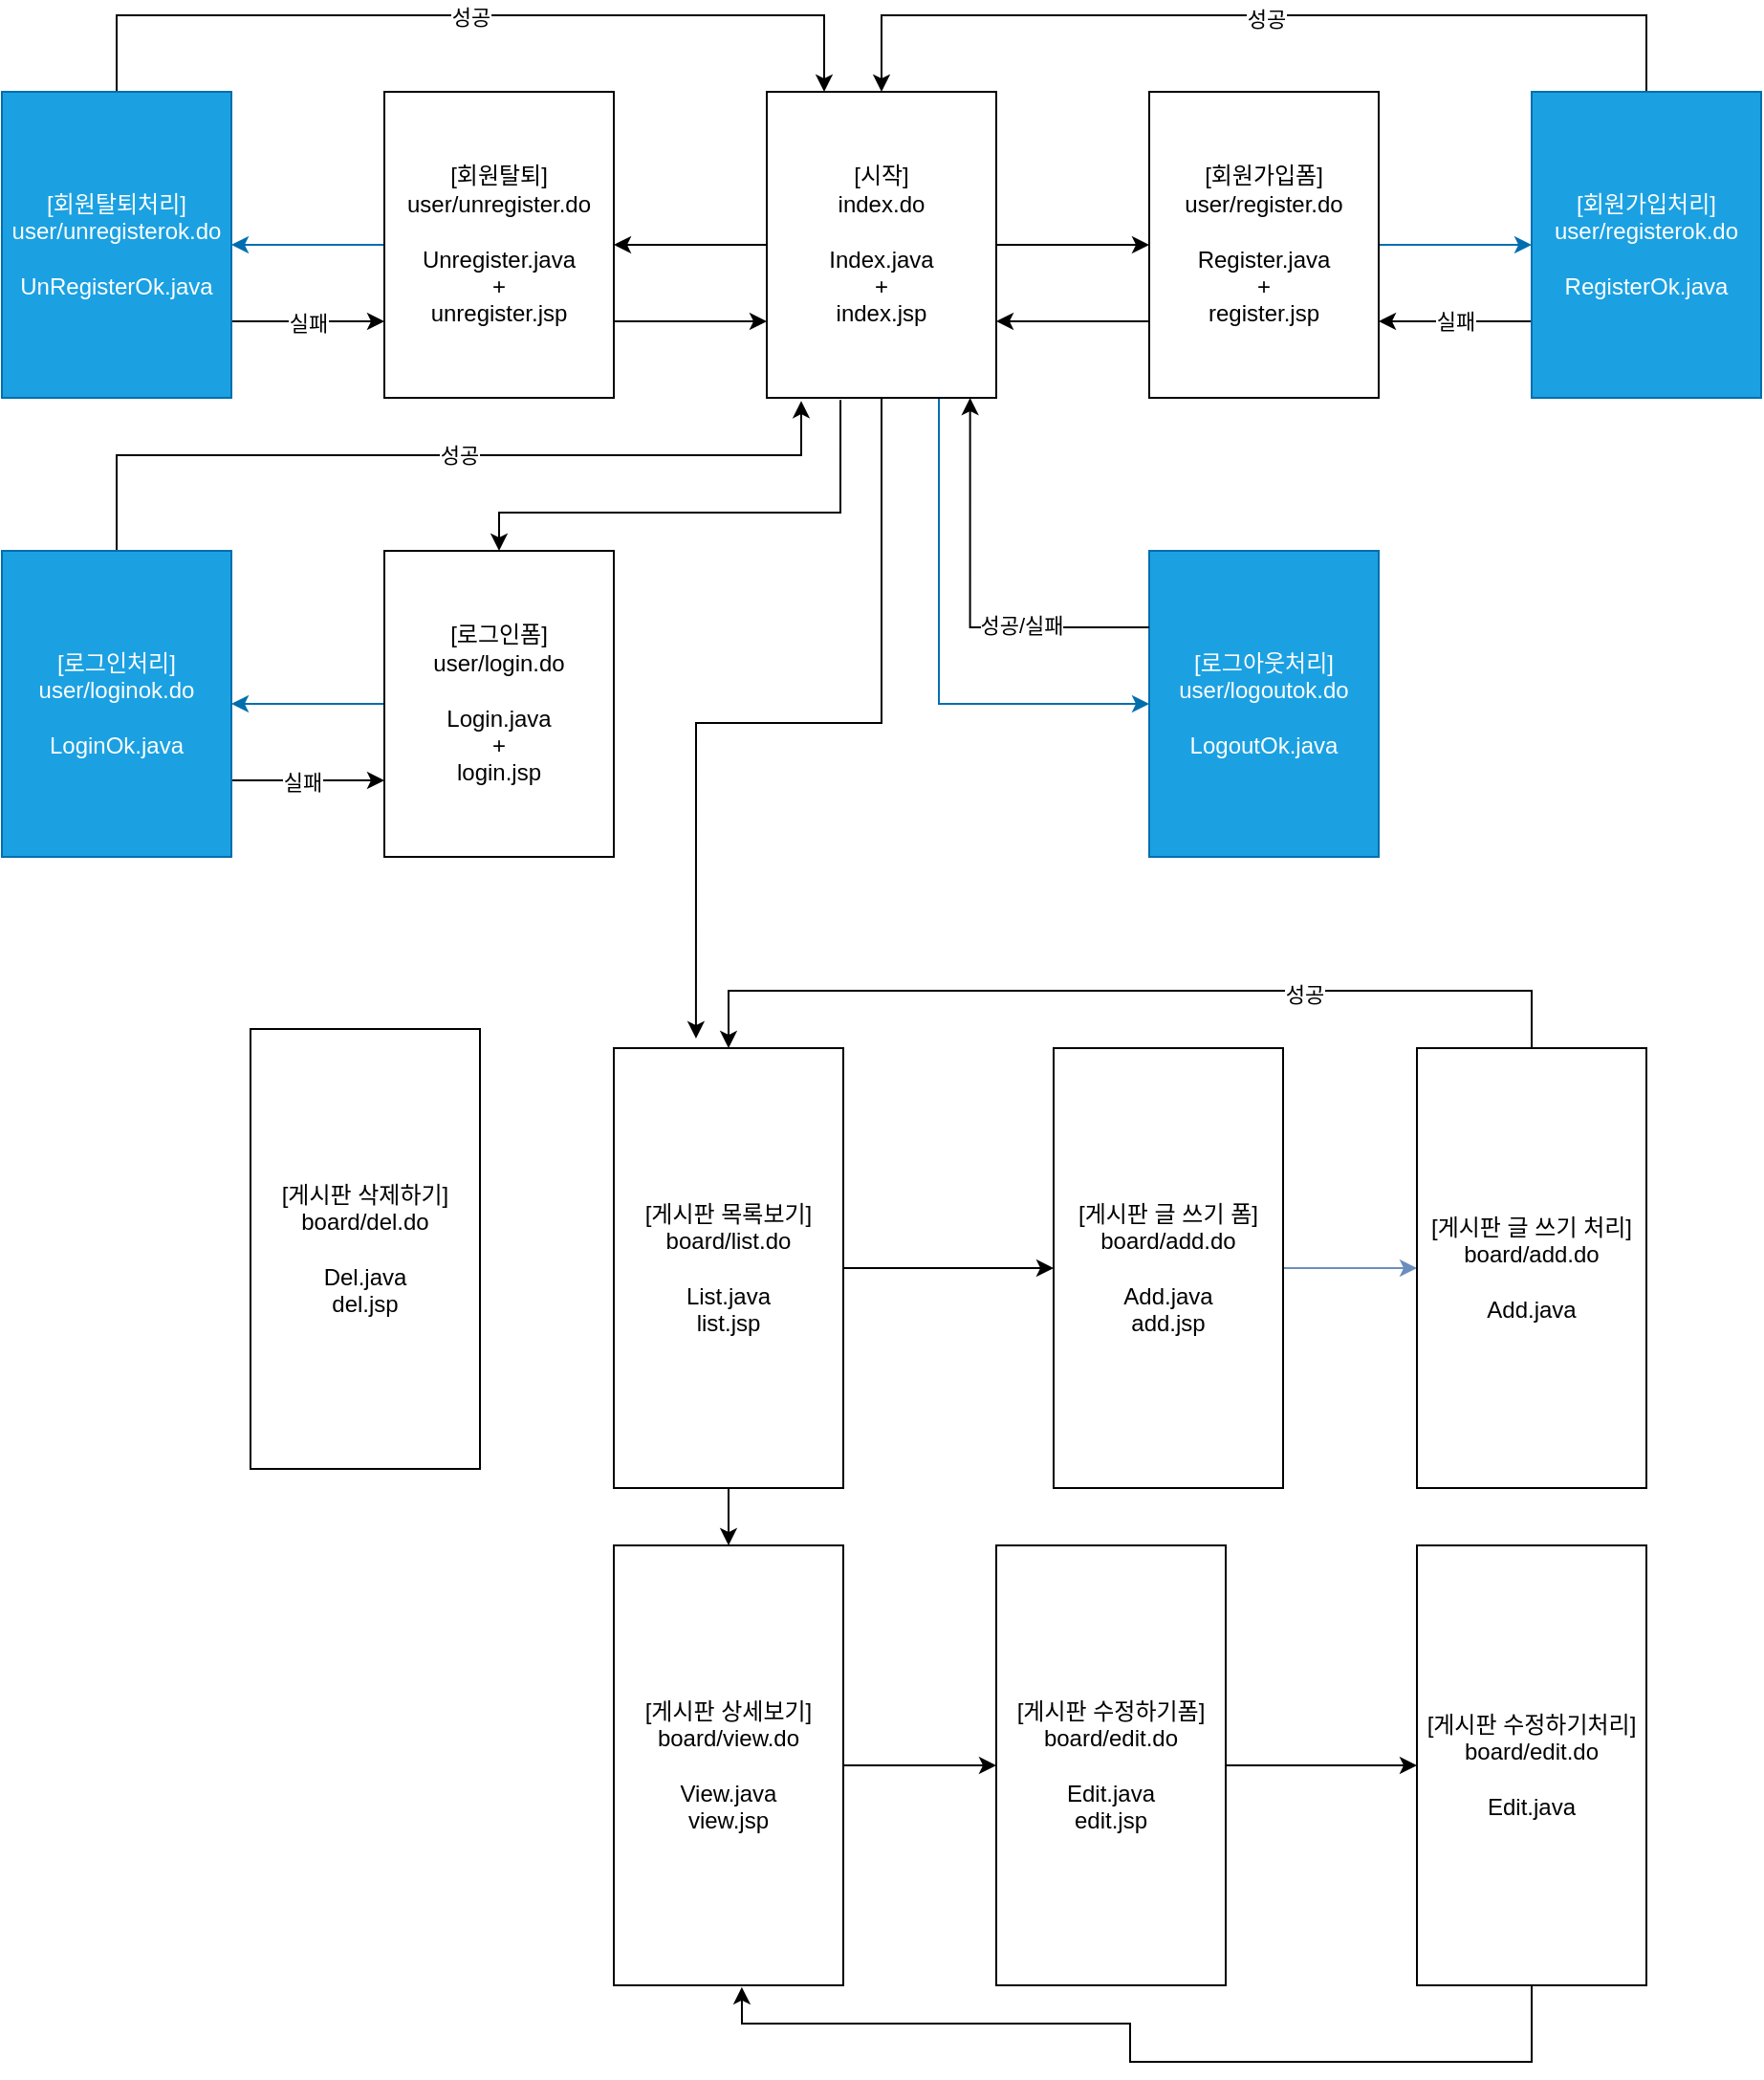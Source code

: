 <mxfile version="24.2.5" type="device">
  <diagram name="페이지-1" id="TaWvOpZKb26jCdmRZGYh">
    <mxGraphModel dx="2261" dy="836" grid="1" gridSize="10" guides="1" tooltips="1" connect="1" arrows="1" fold="1" page="1" pageScale="1" pageWidth="827" pageHeight="1169" math="0" shadow="0">
      <root>
        <mxCell id="0" />
        <mxCell id="1" parent="0" />
        <mxCell id="L_D38SVKSY9WNphwLM6R-3" style="edgeStyle=orthogonalEdgeStyle;rounded=0;orthogonalLoop=1;jettySize=auto;html=1;exitX=1;exitY=0.5;exitDx=0;exitDy=0;entryX=0;entryY=0.5;entryDx=0;entryDy=0;" parent="1" source="L_D38SVKSY9WNphwLM6R-1" target="L_D38SVKSY9WNphwLM6R-2" edge="1">
          <mxGeometry relative="1" as="geometry" />
        </mxCell>
        <mxCell id="L_D38SVKSY9WNphwLM6R-12" style="edgeStyle=orthogonalEdgeStyle;rounded=0;orthogonalLoop=1;jettySize=auto;html=1;exitX=0;exitY=0.5;exitDx=0;exitDy=0;entryX=1;entryY=0.5;entryDx=0;entryDy=0;" parent="1" source="L_D38SVKSY9WNphwLM6R-1" target="L_D38SVKSY9WNphwLM6R-11" edge="1">
          <mxGeometry relative="1" as="geometry" />
        </mxCell>
        <mxCell id="L_D38SVKSY9WNphwLM6R-23" style="edgeStyle=orthogonalEdgeStyle;rounded=0;orthogonalLoop=1;jettySize=auto;html=1;exitX=0.321;exitY=1.007;exitDx=0;exitDy=0;entryX=0.5;entryY=0;entryDx=0;entryDy=0;exitPerimeter=0;" parent="1" source="L_D38SVKSY9WNphwLM6R-1" target="L_D38SVKSY9WNphwLM6R-21" edge="1">
          <mxGeometry relative="1" as="geometry">
            <Array as="points">
              <mxPoint x="319" y="380" />
              <mxPoint x="140" y="380" />
            </Array>
          </mxGeometry>
        </mxCell>
        <mxCell id="L_D38SVKSY9WNphwLM6R-31" style="edgeStyle=orthogonalEdgeStyle;rounded=0;orthogonalLoop=1;jettySize=auto;html=1;exitX=0.75;exitY=1;exitDx=0;exitDy=0;entryX=0;entryY=0.5;entryDx=0;entryDy=0;fillColor=#1ba1e2;strokeColor=#006EAF;" parent="1" source="L_D38SVKSY9WNphwLM6R-1" target="L_D38SVKSY9WNphwLM6R-30" edge="1">
          <mxGeometry relative="1" as="geometry" />
        </mxCell>
        <mxCell id="L_D38SVKSY9WNphwLM6R-1" value="&lt;div&gt;[시작]&lt;/div&gt;&lt;div&gt;index.do&lt;/div&gt;&lt;div&gt;&lt;br&gt;&lt;/div&gt;Index.java&lt;div&gt;+&lt;br&gt;&lt;div&gt;index.jsp&lt;/div&gt;&lt;/div&gt;" style="whiteSpace=wrap;html=1;" parent="1" vertex="1">
          <mxGeometry x="280" y="160" width="120" height="160" as="geometry" />
        </mxCell>
        <mxCell id="L_D38SVKSY9WNphwLM6R-4" style="edgeStyle=orthogonalEdgeStyle;rounded=0;orthogonalLoop=1;jettySize=auto;html=1;exitX=0;exitY=0.75;exitDx=0;exitDy=0;entryX=1;entryY=0.75;entryDx=0;entryDy=0;" parent="1" source="L_D38SVKSY9WNphwLM6R-2" target="L_D38SVKSY9WNphwLM6R-1" edge="1">
          <mxGeometry relative="1" as="geometry" />
        </mxCell>
        <mxCell id="L_D38SVKSY9WNphwLM6R-6" style="edgeStyle=orthogonalEdgeStyle;rounded=0;orthogonalLoop=1;jettySize=auto;html=1;exitX=1;exitY=0.5;exitDx=0;exitDy=0;entryX=0;entryY=0.5;entryDx=0;entryDy=0;fillColor=#1ba1e2;strokeColor=#006EAF;" parent="1" source="L_D38SVKSY9WNphwLM6R-2" target="L_D38SVKSY9WNphwLM6R-5" edge="1">
          <mxGeometry relative="1" as="geometry" />
        </mxCell>
        <mxCell id="L_D38SVKSY9WNphwLM6R-2" value="&lt;div&gt;[회원가입폼]&lt;/div&gt;&lt;div&gt;user/register.do&lt;/div&gt;&lt;div&gt;&lt;br&gt;&lt;/div&gt;Register.java&lt;div&gt;+&lt;br&gt;&lt;div&gt;register.jsp&lt;/div&gt;&lt;/div&gt;" style="whiteSpace=wrap;html=1;" parent="1" vertex="1">
          <mxGeometry x="480" y="160" width="120" height="160" as="geometry" />
        </mxCell>
        <mxCell id="L_D38SVKSY9WNphwLM6R-7" style="edgeStyle=orthogonalEdgeStyle;rounded=0;orthogonalLoop=1;jettySize=auto;html=1;exitX=0;exitY=0.75;exitDx=0;exitDy=0;entryX=1;entryY=0.75;entryDx=0;entryDy=0;" parent="1" source="L_D38SVKSY9WNphwLM6R-5" target="L_D38SVKSY9WNphwLM6R-2" edge="1">
          <mxGeometry relative="1" as="geometry" />
        </mxCell>
        <mxCell id="L_D38SVKSY9WNphwLM6R-8" value="실패" style="edgeLabel;html=1;align=center;verticalAlign=middle;resizable=0;points=[];" parent="L_D38SVKSY9WNphwLM6R-7" vertex="1" connectable="0">
          <mxGeometry relative="1" as="geometry">
            <mxPoint as="offset" />
          </mxGeometry>
        </mxCell>
        <mxCell id="L_D38SVKSY9WNphwLM6R-9" style="edgeStyle=orthogonalEdgeStyle;rounded=0;orthogonalLoop=1;jettySize=auto;html=1;exitX=0.5;exitY=0;exitDx=0;exitDy=0;entryX=0.5;entryY=0;entryDx=0;entryDy=0;" parent="1" source="L_D38SVKSY9WNphwLM6R-5" target="L_D38SVKSY9WNphwLM6R-1" edge="1">
          <mxGeometry relative="1" as="geometry">
            <Array as="points">
              <mxPoint x="740" y="120" />
              <mxPoint x="340" y="120" />
            </Array>
          </mxGeometry>
        </mxCell>
        <mxCell id="L_D38SVKSY9WNphwLM6R-10" value="성공" style="edgeLabel;html=1;align=center;verticalAlign=middle;resizable=0;points=[];" parent="L_D38SVKSY9WNphwLM6R-9" vertex="1" connectable="0">
          <mxGeometry x="-0.002" y="2" relative="1" as="geometry">
            <mxPoint as="offset" />
          </mxGeometry>
        </mxCell>
        <mxCell id="L_D38SVKSY9WNphwLM6R-5" value="&lt;div&gt;[회원가입처리]&lt;/div&gt;&lt;div&gt;user/registerok.do&lt;/div&gt;&lt;div&gt;&lt;br&gt;&lt;/div&gt;RegisterOk.java" style="whiteSpace=wrap;html=1;fillColor=#1ba1e2;fontColor=#ffffff;strokeColor=#006EAF;" parent="1" vertex="1">
          <mxGeometry x="680" y="160" width="120" height="160" as="geometry" />
        </mxCell>
        <mxCell id="L_D38SVKSY9WNphwLM6R-13" style="edgeStyle=orthogonalEdgeStyle;rounded=0;orthogonalLoop=1;jettySize=auto;html=1;exitX=1;exitY=0.75;exitDx=0;exitDy=0;entryX=0;entryY=0.75;entryDx=0;entryDy=0;" parent="1" source="L_D38SVKSY9WNphwLM6R-11" target="L_D38SVKSY9WNphwLM6R-1" edge="1">
          <mxGeometry relative="1" as="geometry" />
        </mxCell>
        <mxCell id="L_D38SVKSY9WNphwLM6R-15" style="edgeStyle=orthogonalEdgeStyle;rounded=0;orthogonalLoop=1;jettySize=auto;html=1;exitX=0;exitY=0.5;exitDx=0;exitDy=0;entryX=1;entryY=0.5;entryDx=0;entryDy=0;fillColor=#1ba1e2;strokeColor=#006EAF;" parent="1" source="L_D38SVKSY9WNphwLM6R-11" target="L_D38SVKSY9WNphwLM6R-14" edge="1">
          <mxGeometry relative="1" as="geometry" />
        </mxCell>
        <mxCell id="L_D38SVKSY9WNphwLM6R-11" value="&lt;div&gt;[회원탈퇴]&lt;/div&gt;&lt;div&gt;user/unregister.do&lt;/div&gt;&lt;div&gt;&lt;br&gt;&lt;/div&gt;Unregister.java&lt;div&gt;+&lt;br&gt;&lt;div&gt;unregister.jsp&lt;/div&gt;&lt;/div&gt;" style="whiteSpace=wrap;html=1;" parent="1" vertex="1">
          <mxGeometry x="80" y="160" width="120" height="160" as="geometry" />
        </mxCell>
        <mxCell id="L_D38SVKSY9WNphwLM6R-16" style="edgeStyle=orthogonalEdgeStyle;rounded=0;orthogonalLoop=1;jettySize=auto;html=1;exitX=1;exitY=0.75;exitDx=0;exitDy=0;entryX=0;entryY=0.75;entryDx=0;entryDy=0;" parent="1" source="L_D38SVKSY9WNphwLM6R-14" target="L_D38SVKSY9WNphwLM6R-11" edge="1">
          <mxGeometry relative="1" as="geometry" />
        </mxCell>
        <mxCell id="L_D38SVKSY9WNphwLM6R-17" value="실패" style="edgeLabel;html=1;align=center;verticalAlign=middle;resizable=0;points=[];" parent="L_D38SVKSY9WNphwLM6R-16" vertex="1" connectable="0">
          <mxGeometry x="-0.015" y="-1" relative="1" as="geometry">
            <mxPoint as="offset" />
          </mxGeometry>
        </mxCell>
        <mxCell id="L_D38SVKSY9WNphwLM6R-19" style="edgeStyle=orthogonalEdgeStyle;rounded=0;orthogonalLoop=1;jettySize=auto;html=1;exitX=0.5;exitY=0;exitDx=0;exitDy=0;entryX=0.25;entryY=0;entryDx=0;entryDy=0;" parent="1" source="L_D38SVKSY9WNphwLM6R-14" target="L_D38SVKSY9WNphwLM6R-1" edge="1">
          <mxGeometry relative="1" as="geometry">
            <Array as="points">
              <mxPoint x="-60" y="120" />
              <mxPoint x="310" y="120" />
            </Array>
          </mxGeometry>
        </mxCell>
        <mxCell id="L_D38SVKSY9WNphwLM6R-20" value="성공" style="edgeLabel;html=1;align=center;verticalAlign=middle;resizable=0;points=[];" parent="L_D38SVKSY9WNphwLM6R-19" vertex="1" connectable="0">
          <mxGeometry y="-1" relative="1" as="geometry">
            <mxPoint as="offset" />
          </mxGeometry>
        </mxCell>
        <mxCell id="L_D38SVKSY9WNphwLM6R-14" value="&lt;div&gt;[회원탈퇴처리]&lt;/div&gt;&lt;div&gt;user/unregisterok.do&lt;/div&gt;&lt;div&gt;&lt;br&gt;&lt;/div&gt;UnRegisterOk.java" style="whiteSpace=wrap;html=1;fillColor=#1ba1e2;fontColor=#ffffff;strokeColor=#006EAF;" parent="1" vertex="1">
          <mxGeometry x="-120" y="160" width="120" height="160" as="geometry" />
        </mxCell>
        <mxCell id="L_D38SVKSY9WNphwLM6R-25" style="edgeStyle=orthogonalEdgeStyle;rounded=0;orthogonalLoop=1;jettySize=auto;html=1;exitX=0;exitY=0.5;exitDx=0;exitDy=0;entryX=1;entryY=0.5;entryDx=0;entryDy=0;fillColor=#1ba1e2;strokeColor=#006EAF;" parent="1" source="L_D38SVKSY9WNphwLM6R-21" target="L_D38SVKSY9WNphwLM6R-24" edge="1">
          <mxGeometry relative="1" as="geometry" />
        </mxCell>
        <mxCell id="L_D38SVKSY9WNphwLM6R-21" value="&lt;div&gt;[로그인폼]&lt;/div&gt;&lt;div&gt;user/login.do&lt;/div&gt;&lt;div&gt;&lt;br&gt;&lt;/div&gt;Login.java&lt;div&gt;+&lt;br&gt;&lt;div&gt;login.jsp&lt;/div&gt;&lt;/div&gt;" style="whiteSpace=wrap;html=1;" parent="1" vertex="1">
          <mxGeometry x="80" y="400" width="120" height="160" as="geometry" />
        </mxCell>
        <mxCell id="L_D38SVKSY9WNphwLM6R-26" style="edgeStyle=orthogonalEdgeStyle;rounded=0;orthogonalLoop=1;jettySize=auto;html=1;exitX=1;exitY=0.75;exitDx=0;exitDy=0;entryX=0;entryY=0.75;entryDx=0;entryDy=0;" parent="1" source="L_D38SVKSY9WNphwLM6R-24" target="L_D38SVKSY9WNphwLM6R-21" edge="1">
          <mxGeometry relative="1" as="geometry" />
        </mxCell>
        <mxCell id="L_D38SVKSY9WNphwLM6R-29" value="실패" style="edgeLabel;html=1;align=center;verticalAlign=middle;resizable=0;points=[];" parent="L_D38SVKSY9WNphwLM6R-26" vertex="1" connectable="0">
          <mxGeometry x="-0.083" y="-1" relative="1" as="geometry">
            <mxPoint as="offset" />
          </mxGeometry>
        </mxCell>
        <mxCell id="L_D38SVKSY9WNphwLM6R-27" style="edgeStyle=orthogonalEdgeStyle;rounded=0;orthogonalLoop=1;jettySize=auto;html=1;exitX=0.5;exitY=0;exitDx=0;exitDy=0;entryX=0.147;entryY=1.01;entryDx=0;entryDy=0;entryPerimeter=0;" parent="1" source="L_D38SVKSY9WNphwLM6R-24" target="L_D38SVKSY9WNphwLM6R-1" edge="1">
          <mxGeometry relative="1" as="geometry">
            <Array as="points">
              <mxPoint x="-60" y="350" />
              <mxPoint x="298" y="350" />
              <mxPoint x="298" y="322" />
            </Array>
          </mxGeometry>
        </mxCell>
        <mxCell id="L_D38SVKSY9WNphwLM6R-28" value="성공" style="edgeLabel;html=1;align=center;verticalAlign=middle;resizable=0;points=[];" parent="L_D38SVKSY9WNphwLM6R-27" vertex="1" connectable="0">
          <mxGeometry x="0.049" relative="1" as="geometry">
            <mxPoint as="offset" />
          </mxGeometry>
        </mxCell>
        <mxCell id="L_D38SVKSY9WNphwLM6R-24" value="&lt;div&gt;[로그인처리]&lt;/div&gt;&lt;div&gt;user/loginok.do&lt;/div&gt;&lt;div&gt;&lt;br&gt;&lt;/div&gt;LoginOk.java" style="whiteSpace=wrap;html=1;fillColor=#1ba1e2;fontColor=#ffffff;strokeColor=#006EAF;" parent="1" vertex="1">
          <mxGeometry x="-120" y="400" width="120" height="160" as="geometry" />
        </mxCell>
        <mxCell id="L_D38SVKSY9WNphwLM6R-30" value="&lt;div&gt;[로그아웃처리]&lt;/div&gt;&lt;div&gt;user/logoutok.do&lt;/div&gt;&lt;div&gt;&lt;br&gt;&lt;/div&gt;LogoutOk.java" style="whiteSpace=wrap;html=1;fillColor=#1ba1e2;fontColor=#ffffff;strokeColor=#006EAF;" parent="1" vertex="1">
          <mxGeometry x="480" y="400" width="120" height="160" as="geometry" />
        </mxCell>
        <mxCell id="L_D38SVKSY9WNphwLM6R-32" style="edgeStyle=orthogonalEdgeStyle;rounded=0;orthogonalLoop=1;jettySize=auto;html=1;exitX=0;exitY=0.25;exitDx=0;exitDy=0;entryX=0.886;entryY=1;entryDx=0;entryDy=0;entryPerimeter=0;" parent="1" source="L_D38SVKSY9WNphwLM6R-30" target="L_D38SVKSY9WNphwLM6R-1" edge="1">
          <mxGeometry relative="1" as="geometry" />
        </mxCell>
        <mxCell id="L_D38SVKSY9WNphwLM6R-33" value="성공/실패" style="edgeLabel;html=1;align=center;verticalAlign=middle;resizable=0;points=[];" parent="L_D38SVKSY9WNphwLM6R-32" vertex="1" connectable="0">
          <mxGeometry x="-0.37" y="-1" relative="1" as="geometry">
            <mxPoint as="offset" />
          </mxGeometry>
        </mxCell>
        <mxCell id="hD6-Wt2fxB76UMGqvcZH-3" style="edgeStyle=orthogonalEdgeStyle;rounded=0;orthogonalLoop=1;jettySize=auto;html=1;entryX=0;entryY=0.5;entryDx=0;entryDy=0;" edge="1" parent="1" source="hD6-Wt2fxB76UMGqvcZH-1" target="hD6-Wt2fxB76UMGqvcZH-2">
          <mxGeometry relative="1" as="geometry" />
        </mxCell>
        <mxCell id="hD6-Wt2fxB76UMGqvcZH-14" style="edgeStyle=orthogonalEdgeStyle;rounded=0;orthogonalLoop=1;jettySize=auto;html=1;entryX=0.5;entryY=0;entryDx=0;entryDy=0;" edge="1" parent="1" source="hD6-Wt2fxB76UMGqvcZH-1" target="hD6-Wt2fxB76UMGqvcZH-8">
          <mxGeometry relative="1" as="geometry" />
        </mxCell>
        <mxCell id="hD6-Wt2fxB76UMGqvcZH-1" value="[게시판 목록보기]&lt;div&gt;board/list.do&lt;/div&gt;&lt;div&gt;&lt;br&gt;&lt;/div&gt;&lt;div&gt;List.java&lt;/div&gt;&lt;div&gt;list.jsp&lt;/div&gt;" style="rounded=0;whiteSpace=wrap;html=1;" vertex="1" parent="1">
          <mxGeometry x="200" y="660" width="120" height="230" as="geometry" />
        </mxCell>
        <mxCell id="hD6-Wt2fxB76UMGqvcZH-5" style="edgeStyle=orthogonalEdgeStyle;rounded=0;orthogonalLoop=1;jettySize=auto;html=1;entryX=0;entryY=0.5;entryDx=0;entryDy=0;fillColor=#dae8fc;strokeColor=#6c8ebf;" edge="1" parent="1" source="hD6-Wt2fxB76UMGqvcZH-2" target="hD6-Wt2fxB76UMGqvcZH-4">
          <mxGeometry relative="1" as="geometry" />
        </mxCell>
        <mxCell id="hD6-Wt2fxB76UMGqvcZH-2" value="[게시판 글 쓰기 폼]&lt;div&gt;board/add.do&lt;/div&gt;&lt;div&gt;&lt;br&gt;&lt;/div&gt;&lt;div&gt;Add.java&lt;/div&gt;&lt;div&gt;add.jsp&lt;/div&gt;" style="rounded=0;whiteSpace=wrap;html=1;" vertex="1" parent="1">
          <mxGeometry x="430" y="660" width="120" height="230" as="geometry" />
        </mxCell>
        <mxCell id="hD6-Wt2fxB76UMGqvcZH-6" style="edgeStyle=orthogonalEdgeStyle;rounded=0;orthogonalLoop=1;jettySize=auto;html=1;entryX=0.5;entryY=0;entryDx=0;entryDy=0;" edge="1" parent="1" source="hD6-Wt2fxB76UMGqvcZH-4" target="hD6-Wt2fxB76UMGqvcZH-1">
          <mxGeometry relative="1" as="geometry">
            <Array as="points">
              <mxPoint x="680" y="630" />
              <mxPoint x="260" y="630" />
            </Array>
          </mxGeometry>
        </mxCell>
        <mxCell id="hD6-Wt2fxB76UMGqvcZH-7" value="성공" style="edgeLabel;html=1;align=center;verticalAlign=middle;resizable=0;points=[];" vertex="1" connectable="0" parent="hD6-Wt2fxB76UMGqvcZH-6">
          <mxGeometry x="-0.379" y="2" relative="1" as="geometry">
            <mxPoint as="offset" />
          </mxGeometry>
        </mxCell>
        <mxCell id="hD6-Wt2fxB76UMGqvcZH-4" value="[게시판 글 쓰기 처리]&lt;div&gt;board/add.do&lt;/div&gt;&lt;div&gt;&lt;br&gt;&lt;/div&gt;&lt;div&gt;Add.java&lt;/div&gt;" style="rounded=0;whiteSpace=wrap;html=1;" vertex="1" parent="1">
          <mxGeometry x="620" y="660" width="120" height="230" as="geometry" />
        </mxCell>
        <mxCell id="hD6-Wt2fxB76UMGqvcZH-11" style="edgeStyle=orthogonalEdgeStyle;rounded=0;orthogonalLoop=1;jettySize=auto;html=1;entryX=0;entryY=0.5;entryDx=0;entryDy=0;" edge="1" parent="1" source="hD6-Wt2fxB76UMGqvcZH-8" target="hD6-Wt2fxB76UMGqvcZH-9">
          <mxGeometry relative="1" as="geometry" />
        </mxCell>
        <mxCell id="hD6-Wt2fxB76UMGqvcZH-8" value="[게시판 상세보기]&lt;div&gt;board/view.do&lt;/div&gt;&lt;div&gt;&lt;br&gt;&lt;/div&gt;&lt;div&gt;View.java&lt;/div&gt;&lt;div&gt;view.jsp&lt;/div&gt;" style="rounded=0;whiteSpace=wrap;html=1;" vertex="1" parent="1">
          <mxGeometry x="200" y="920" width="120" height="230" as="geometry" />
        </mxCell>
        <mxCell id="hD6-Wt2fxB76UMGqvcZH-12" style="edgeStyle=orthogonalEdgeStyle;rounded=0;orthogonalLoop=1;jettySize=auto;html=1;entryX=0;entryY=0.5;entryDx=0;entryDy=0;" edge="1" parent="1" source="hD6-Wt2fxB76UMGqvcZH-9" target="hD6-Wt2fxB76UMGqvcZH-10">
          <mxGeometry relative="1" as="geometry" />
        </mxCell>
        <mxCell id="hD6-Wt2fxB76UMGqvcZH-9" value="[게시판 수정하기폼]&lt;div&gt;board/edit.do&lt;/div&gt;&lt;div&gt;&lt;br&gt;&lt;/div&gt;&lt;div&gt;Edit.java&lt;/div&gt;&lt;div&gt;edit.jsp&lt;/div&gt;" style="rounded=0;whiteSpace=wrap;html=1;" vertex="1" parent="1">
          <mxGeometry x="400" y="920" width="120" height="230" as="geometry" />
        </mxCell>
        <mxCell id="hD6-Wt2fxB76UMGqvcZH-10" value="[게시판 수정하기처리]&lt;div&gt;board/edit.do&lt;/div&gt;&lt;div&gt;&lt;br&gt;&lt;/div&gt;&lt;div&gt;Edit.java&lt;/div&gt;" style="rounded=0;whiteSpace=wrap;html=1;" vertex="1" parent="1">
          <mxGeometry x="620" y="920" width="120" height="230" as="geometry" />
        </mxCell>
        <mxCell id="hD6-Wt2fxB76UMGqvcZH-13" style="edgeStyle=orthogonalEdgeStyle;rounded=0;orthogonalLoop=1;jettySize=auto;html=1;entryX=0.558;entryY=1.004;entryDx=0;entryDy=0;entryPerimeter=0;" edge="1" parent="1" source="hD6-Wt2fxB76UMGqvcZH-10" target="hD6-Wt2fxB76UMGqvcZH-8">
          <mxGeometry relative="1" as="geometry">
            <Array as="points">
              <mxPoint x="680" y="1190" />
              <mxPoint x="470" y="1190" />
              <mxPoint x="470" y="1170" />
              <mxPoint x="267" y="1170" />
            </Array>
          </mxGeometry>
        </mxCell>
        <mxCell id="hD6-Wt2fxB76UMGqvcZH-15" style="edgeStyle=orthogonalEdgeStyle;rounded=0;orthogonalLoop=1;jettySize=auto;html=1;entryX=0.358;entryY=-0.022;entryDx=0;entryDy=0;entryPerimeter=0;" edge="1" parent="1" source="L_D38SVKSY9WNphwLM6R-1" target="hD6-Wt2fxB76UMGqvcZH-1">
          <mxGeometry relative="1" as="geometry" />
        </mxCell>
        <mxCell id="hD6-Wt2fxB76UMGqvcZH-16" value="[게시판 삭제하기]&lt;div&gt;board/del.do&lt;/div&gt;&lt;div&gt;&lt;br&gt;&lt;/div&gt;&lt;div&gt;Del.java&lt;/div&gt;&lt;div&gt;del.jsp&lt;/div&gt;" style="rounded=0;whiteSpace=wrap;html=1;" vertex="1" parent="1">
          <mxGeometry x="10" y="650" width="120" height="230" as="geometry" />
        </mxCell>
      </root>
    </mxGraphModel>
  </diagram>
</mxfile>
